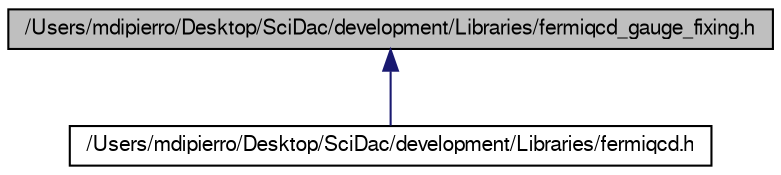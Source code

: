 digraph G
{
  edge [fontname="FreeSans",fontsize="10",labelfontname="FreeSans",labelfontsize="10"];
  node [fontname="FreeSans",fontsize="10",shape=record];
  Node1 [label="/Users/mdipierro/Desktop/SciDac/development/Libraries/fermiqcd_gauge_fixing.h",height=0.2,width=0.4,color="black", fillcolor="grey75", style="filled" fontcolor="black"];
  Node1 -> Node2 [dir=back,color="midnightblue",fontsize="10",style="solid"];
  Node2 [label="/Users/mdipierro/Desktop/SciDac/development/Libraries/fermiqcd.h",height=0.2,width=0.4,color="black", fillcolor="white", style="filled",URL="$fermiqcd_8h.html"];
}
